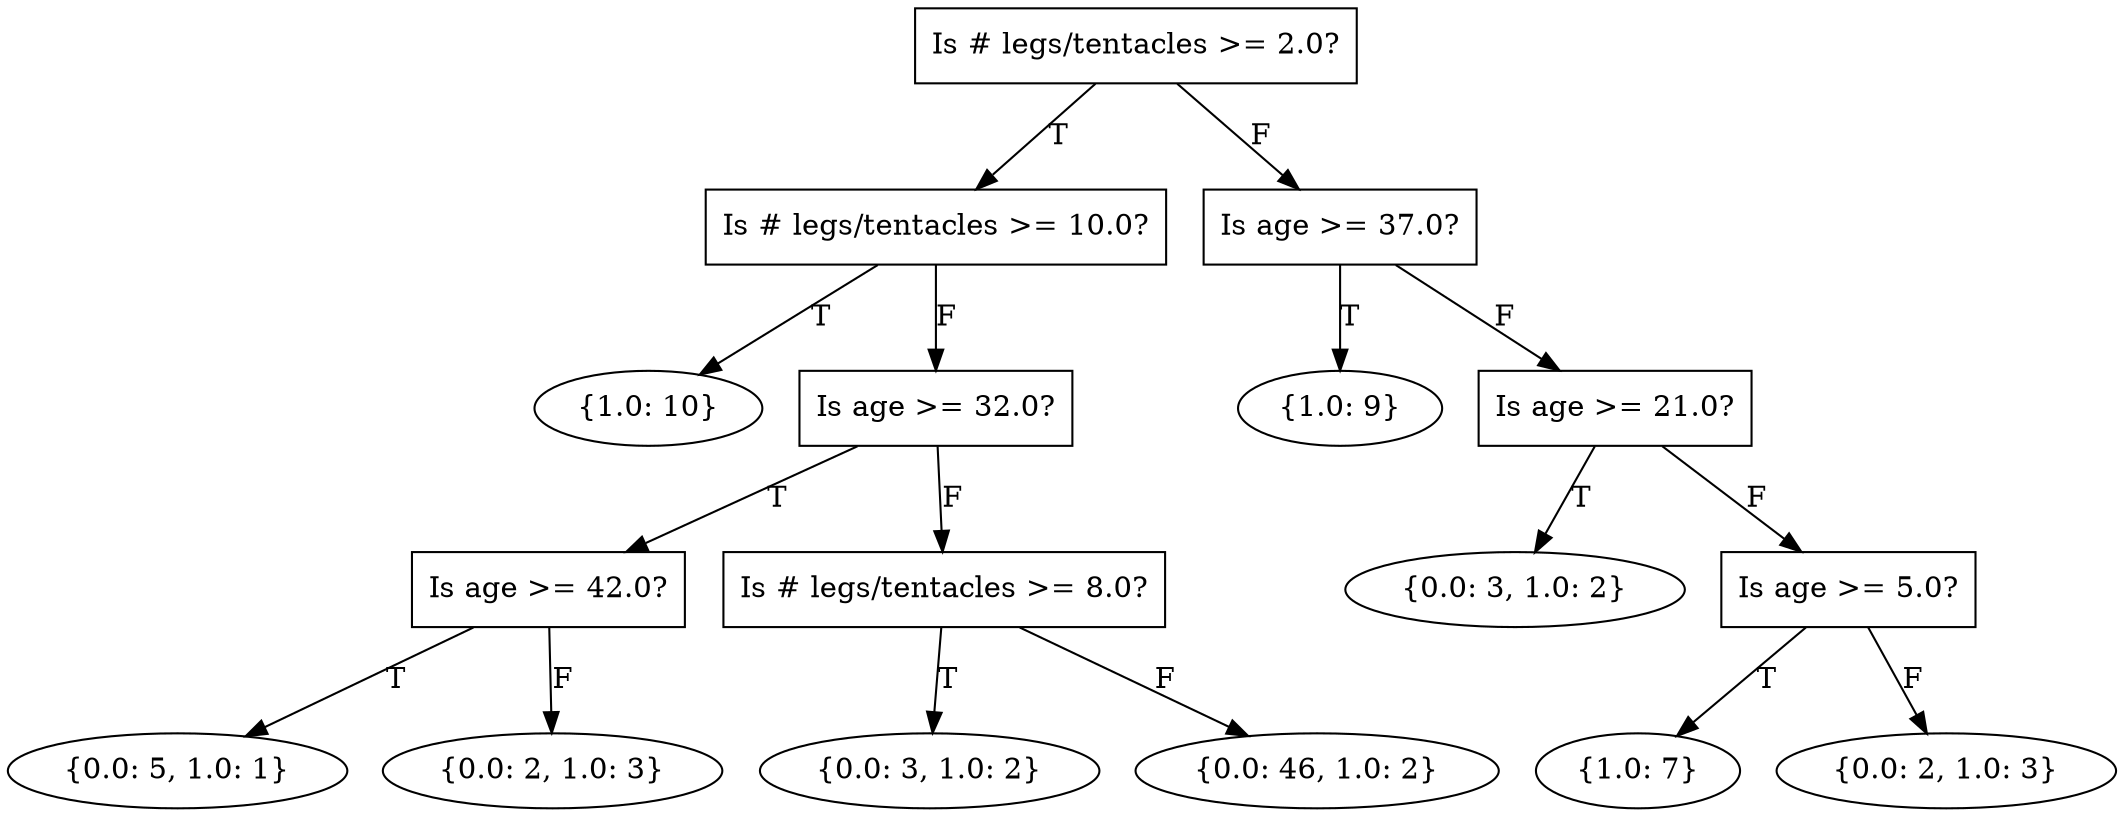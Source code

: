 // Decision Tree
digraph {
	e61be2fe21f34a65aef8e873fe51a416 [label="Is # legs/tentacles >= 2.0?" shape=box]
	ba0ff0bacf6c4f8b9bb2e8d015658c83 [label="Is # legs/tentacles >= 10.0?" shape=box]
	c24808c8bdd94393bfa4a9fd7ac84e42 [label="{1.0: 10}" shape=oval]
	ba0ff0bacf6c4f8b9bb2e8d015658c83 -> c24808c8bdd94393bfa4a9fd7ac84e42 [label=T]
	"4f89f26f65074e78ac5cde0dd14ff8ad" [label="Is age >= 32.0?" shape=box]
	ba8aac38b5d248ed9ab8d79609d4f324 [label="Is age >= 42.0?" shape=box]
	"8c29755b1cc94272a66aa02d336f5b41" [label="{0.0: 5, 1.0: 1}" shape=oval]
	ba8aac38b5d248ed9ab8d79609d4f324 -> "8c29755b1cc94272a66aa02d336f5b41" [label=T]
	e5b0da12549942f79ee4ea11090333c8 [label="{0.0: 2, 1.0: 3}" shape=oval]
	ba8aac38b5d248ed9ab8d79609d4f324 -> e5b0da12549942f79ee4ea11090333c8 [label=F]
	"4f89f26f65074e78ac5cde0dd14ff8ad" -> ba8aac38b5d248ed9ab8d79609d4f324 [label=T]
	"368d81226e844799a6eaa4048d30af9e" [label="Is # legs/tentacles >= 8.0?" shape=box]
	a0552bc15ebc44ab94ca0fd59f7a2413 [label="{0.0: 3, 1.0: 2}" shape=oval]
	"368d81226e844799a6eaa4048d30af9e" -> a0552bc15ebc44ab94ca0fd59f7a2413 [label=T]
	"90e6976cfa9e4e7ca49a465e0eec6ce0" [label="{0.0: 46, 1.0: 2}" shape=oval]
	"368d81226e844799a6eaa4048d30af9e" -> "90e6976cfa9e4e7ca49a465e0eec6ce0" [label=F]
	"4f89f26f65074e78ac5cde0dd14ff8ad" -> "368d81226e844799a6eaa4048d30af9e" [label=F]
	ba0ff0bacf6c4f8b9bb2e8d015658c83 -> "4f89f26f65074e78ac5cde0dd14ff8ad" [label=F]
	e61be2fe21f34a65aef8e873fe51a416 -> ba0ff0bacf6c4f8b9bb2e8d015658c83 [label=T]
	"4c59ed0d06c1471a922906f6b9249c1a" [label="Is age >= 37.0?" shape=box]
	"49217f8bb36142c3bea31f6849db3d24" [label="{1.0: 9}" shape=oval]
	"4c59ed0d06c1471a922906f6b9249c1a" -> "49217f8bb36142c3bea31f6849db3d24" [label=T]
	"5a0c77ba328748e0951045ef93eb0a45" [label="Is age >= 21.0?" shape=box]
	"575b8e05f47b457a8299f16f7d2a7250" [label="{0.0: 3, 1.0: 2}" shape=oval]
	"5a0c77ba328748e0951045ef93eb0a45" -> "575b8e05f47b457a8299f16f7d2a7250" [label=T]
	b4650d5fa9e44e8484f1811eb502f3a4 [label="Is age >= 5.0?" shape=box]
	"408b0d09a1294fb4a9f81b9d498ba6ac" [label="{1.0: 7}" shape=oval]
	b4650d5fa9e44e8484f1811eb502f3a4 -> "408b0d09a1294fb4a9f81b9d498ba6ac" [label=T]
	"29f72b8170404e028e12418e1a7a2eb7" [label="{0.0: 2, 1.0: 3}" shape=oval]
	b4650d5fa9e44e8484f1811eb502f3a4 -> "29f72b8170404e028e12418e1a7a2eb7" [label=F]
	"5a0c77ba328748e0951045ef93eb0a45" -> b4650d5fa9e44e8484f1811eb502f3a4 [label=F]
	"4c59ed0d06c1471a922906f6b9249c1a" -> "5a0c77ba328748e0951045ef93eb0a45" [label=F]
	e61be2fe21f34a65aef8e873fe51a416 -> "4c59ed0d06c1471a922906f6b9249c1a" [label=F]
}
